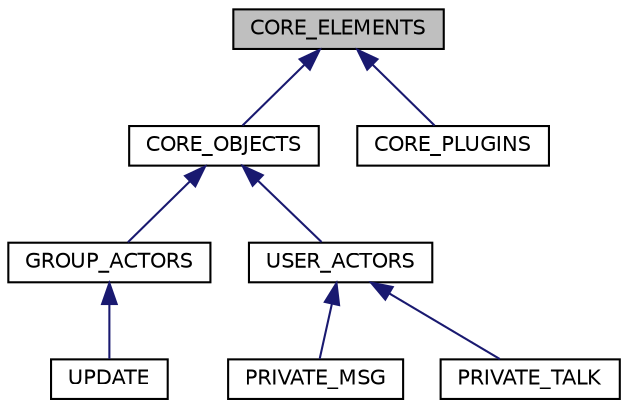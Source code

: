 digraph "CORE_ELEMENTS"
{
  edge [fontname="Helvetica",fontsize="10",labelfontname="Helvetica",labelfontsize="10"];
  node [fontname="Helvetica",fontsize="10",shape=record];
  Node1 [label="CORE_ELEMENTS",height=0.2,width=0.4,color="black", fillcolor="grey75", style="filled" fontcolor="black"];
  Node1 -> Node2 [dir="back",color="midnightblue",fontsize="10",style="solid",fontname="Helvetica"];
  Node2 [label="CORE_OBJECTS",height=0.2,width=0.4,color="black", fillcolor="white", style="filled",URL="$class_c_o_r_e___o_b_j_e_c_t_s.html"];
  Node2 -> Node3 [dir="back",color="midnightblue",fontsize="10",style="solid",fontname="Helvetica"];
  Node3 [label="GROUP_ACTORS",height=0.2,width=0.4,color="black", fillcolor="white", style="filled",URL="$class_g_r_o_u_p___a_c_t_o_r_s.html"];
  Node3 -> Node4 [dir="back",color="midnightblue",fontsize="10",style="solid",fontname="Helvetica"];
  Node4 [label="UPDATE",height=0.2,width=0.4,color="black", fillcolor="white", style="filled",URL="$class_u_p_d_a_t_e.html"];
  Node2 -> Node5 [dir="back",color="midnightblue",fontsize="10",style="solid",fontname="Helvetica"];
  Node5 [label="USER_ACTORS",height=0.2,width=0.4,color="black", fillcolor="white", style="filled",URL="$class_u_s_e_r___a_c_t_o_r_s.html"];
  Node5 -> Node6 [dir="back",color="midnightblue",fontsize="10",style="solid",fontname="Helvetica"];
  Node6 [label="PRIVATE_MSG",height=0.2,width=0.4,color="black", fillcolor="white", style="filled",URL="$class_p_r_i_v_a_t_e___m_s_g.html"];
  Node5 -> Node7 [dir="back",color="midnightblue",fontsize="10",style="solid",fontname="Helvetica"];
  Node7 [label="PRIVATE_TALK",height=0.2,width=0.4,color="black", fillcolor="white", style="filled",URL="$class_p_r_i_v_a_t_e___t_a_l_k.html"];
  Node1 -> Node8 [dir="back",color="midnightblue",fontsize="10",style="solid",fontname="Helvetica"];
  Node8 [label="CORE_PLUGINS",height=0.2,width=0.4,color="black", fillcolor="white", style="filled",URL="$class_c_o_r_e___p_l_u_g_i_n_s.html"];
}
